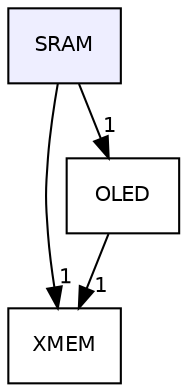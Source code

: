 digraph "SRAM" {
  compound=true
  node [ fontsize="10", fontname="Helvetica"];
  edge [ labelfontsize="10", labelfontname="Helvetica"];
  dir_79ae44a4ffeb960a88162a0b32a77625 [shape=box, label="SRAM", style="filled", fillcolor="#eeeeff", pencolor="black", URL="dir_79ae44a4ffeb960a88162a0b32a77625.html"];
  dir_8a7e001c042a03b21535b66fcd2606ec [shape=box label="XMEM" URL="dir_8a7e001c042a03b21535b66fcd2606ec.html"];
  dir_d638c3b6eaa8f09f7cafd070dffb79d1 [shape=box label="OLED" URL="dir_d638c3b6eaa8f09f7cafd070dffb79d1.html"];
  dir_79ae44a4ffeb960a88162a0b32a77625->dir_8a7e001c042a03b21535b66fcd2606ec [headlabel="1", labeldistance=1.5 headhref="dir_000008_000011.html"];
  dir_79ae44a4ffeb960a88162a0b32a77625->dir_d638c3b6eaa8f09f7cafd070dffb79d1 [headlabel="1", labeldistance=1.5 headhref="dir_000008_000006.html"];
  dir_d638c3b6eaa8f09f7cafd070dffb79d1->dir_8a7e001c042a03b21535b66fcd2606ec [headlabel="1", labeldistance=1.5 headhref="dir_000006_000011.html"];
}
